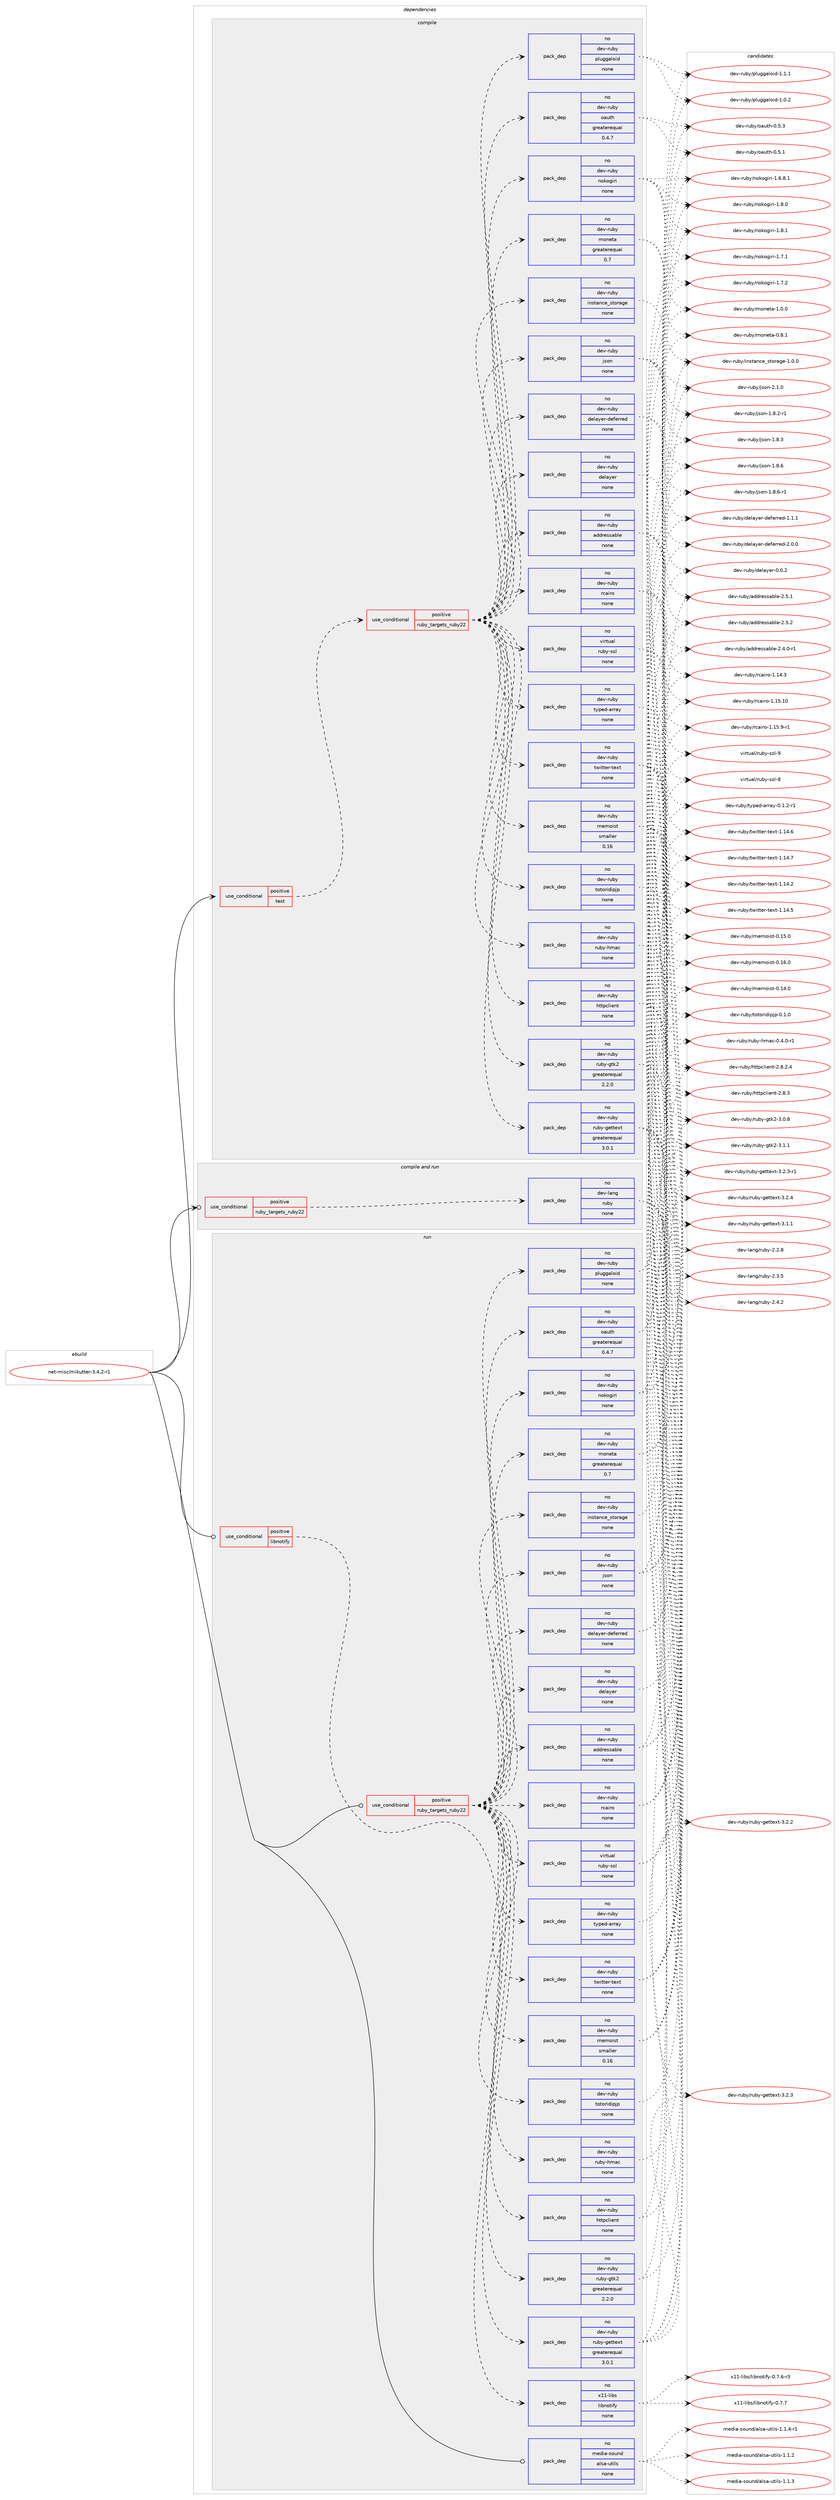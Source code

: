 digraph prolog {

# *************
# Graph options
# *************

newrank=true;
concentrate=true;
compound=true;
graph [rankdir=LR,fontname=Helvetica,fontsize=10,ranksep=1.5];#, ranksep=2.5, nodesep=0.2];
edge  [arrowhead=vee];
node  [fontname=Helvetica,fontsize=10];

# **********
# The ebuild
# **********

subgraph cluster_leftcol {
color=gray;
rank=same;
label=<<i>ebuild</i>>;
id [label="net-misc/mikutter-3.4.2-r1", color=red, width=4, href="../net-misc/mikutter-3.4.2-r1.svg"];
}

# ****************
# The dependencies
# ****************

subgraph cluster_midcol {
color=gray;
label=<<i>dependencies</i>>;
subgraph cluster_compile {
fillcolor="#eeeeee";
style=filled;
label=<<i>compile</i>>;
subgraph cond105861 {
dependency427213 [label=<<TABLE BORDER="0" CELLBORDER="1" CELLSPACING="0" CELLPADDING="4"><TR><TD ROWSPAN="3" CELLPADDING="10">use_conditional</TD></TR><TR><TD>positive</TD></TR><TR><TD>test</TD></TR></TABLE>>, shape=none, color=red];
subgraph cond105862 {
dependency427214 [label=<<TABLE BORDER="0" CELLBORDER="1" CELLSPACING="0" CELLPADDING="4"><TR><TD ROWSPAN="3" CELLPADDING="10">use_conditional</TD></TR><TR><TD>positive</TD></TR><TR><TD>ruby_targets_ruby22</TD></TR></TABLE>>, shape=none, color=red];
subgraph pack314114 {
dependency427215 [label=<<TABLE BORDER="0" CELLBORDER="1" CELLSPACING="0" CELLPADDING="4" WIDTH="220"><TR><TD ROWSPAN="6" CELLPADDING="30">pack_dep</TD></TR><TR><TD WIDTH="110">no</TD></TR><TR><TD>dev-ruby</TD></TR><TR><TD>addressable</TD></TR><TR><TD>none</TD></TR><TR><TD></TD></TR></TABLE>>, shape=none, color=blue];
}
dependency427214:e -> dependency427215:w [weight=20,style="dashed",arrowhead="vee"];
subgraph pack314115 {
dependency427216 [label=<<TABLE BORDER="0" CELLBORDER="1" CELLSPACING="0" CELLPADDING="4" WIDTH="220"><TR><TD ROWSPAN="6" CELLPADDING="30">pack_dep</TD></TR><TR><TD WIDTH="110">no</TD></TR><TR><TD>dev-ruby</TD></TR><TR><TD>delayer</TD></TR><TR><TD>none</TD></TR><TR><TD></TD></TR></TABLE>>, shape=none, color=blue];
}
dependency427214:e -> dependency427216:w [weight=20,style="dashed",arrowhead="vee"];
subgraph pack314116 {
dependency427217 [label=<<TABLE BORDER="0" CELLBORDER="1" CELLSPACING="0" CELLPADDING="4" WIDTH="220"><TR><TD ROWSPAN="6" CELLPADDING="30">pack_dep</TD></TR><TR><TD WIDTH="110">no</TD></TR><TR><TD>dev-ruby</TD></TR><TR><TD>delayer-deferred</TD></TR><TR><TD>none</TD></TR><TR><TD></TD></TR></TABLE>>, shape=none, color=blue];
}
dependency427214:e -> dependency427217:w [weight=20,style="dashed",arrowhead="vee"];
subgraph pack314117 {
dependency427218 [label=<<TABLE BORDER="0" CELLBORDER="1" CELLSPACING="0" CELLPADDING="4" WIDTH="220"><TR><TD ROWSPAN="6" CELLPADDING="30">pack_dep</TD></TR><TR><TD WIDTH="110">no</TD></TR><TR><TD>dev-ruby</TD></TR><TR><TD>httpclient</TD></TR><TR><TD>none</TD></TR><TR><TD></TD></TR></TABLE>>, shape=none, color=blue];
}
dependency427214:e -> dependency427218:w [weight=20,style="dashed",arrowhead="vee"];
subgraph pack314118 {
dependency427219 [label=<<TABLE BORDER="0" CELLBORDER="1" CELLSPACING="0" CELLPADDING="4" WIDTH="220"><TR><TD ROWSPAN="6" CELLPADDING="30">pack_dep</TD></TR><TR><TD WIDTH="110">no</TD></TR><TR><TD>dev-ruby</TD></TR><TR><TD>json</TD></TR><TR><TD>none</TD></TR><TR><TD></TD></TR></TABLE>>, shape=none, color=blue];
}
dependency427214:e -> dependency427219:w [weight=20,style="dashed",arrowhead="vee"];
subgraph pack314119 {
dependency427220 [label=<<TABLE BORDER="0" CELLBORDER="1" CELLSPACING="0" CELLPADDING="4" WIDTH="220"><TR><TD ROWSPAN="6" CELLPADDING="30">pack_dep</TD></TR><TR><TD WIDTH="110">no</TD></TR><TR><TD>dev-ruby</TD></TR><TR><TD>instance_storage</TD></TR><TR><TD>none</TD></TR><TR><TD></TD></TR></TABLE>>, shape=none, color=blue];
}
dependency427214:e -> dependency427220:w [weight=20,style="dashed",arrowhead="vee"];
subgraph pack314120 {
dependency427221 [label=<<TABLE BORDER="0" CELLBORDER="1" CELLSPACING="0" CELLPADDING="4" WIDTH="220"><TR><TD ROWSPAN="6" CELLPADDING="30">pack_dep</TD></TR><TR><TD WIDTH="110">no</TD></TR><TR><TD>dev-ruby</TD></TR><TR><TD>memoist</TD></TR><TR><TD>smaller</TD></TR><TR><TD>0.16</TD></TR></TABLE>>, shape=none, color=blue];
}
dependency427214:e -> dependency427221:w [weight=20,style="dashed",arrowhead="vee"];
subgraph pack314121 {
dependency427222 [label=<<TABLE BORDER="0" CELLBORDER="1" CELLSPACING="0" CELLPADDING="4" WIDTH="220"><TR><TD ROWSPAN="6" CELLPADDING="30">pack_dep</TD></TR><TR><TD WIDTH="110">no</TD></TR><TR><TD>dev-ruby</TD></TR><TR><TD>moneta</TD></TR><TR><TD>greaterequal</TD></TR><TR><TD>0.7</TD></TR></TABLE>>, shape=none, color=blue];
}
dependency427214:e -> dependency427222:w [weight=20,style="dashed",arrowhead="vee"];
subgraph pack314122 {
dependency427223 [label=<<TABLE BORDER="0" CELLBORDER="1" CELLSPACING="0" CELLPADDING="4" WIDTH="220"><TR><TD ROWSPAN="6" CELLPADDING="30">pack_dep</TD></TR><TR><TD WIDTH="110">no</TD></TR><TR><TD>dev-ruby</TD></TR><TR><TD>nokogiri</TD></TR><TR><TD>none</TD></TR><TR><TD></TD></TR></TABLE>>, shape=none, color=blue];
}
dependency427214:e -> dependency427223:w [weight=20,style="dashed",arrowhead="vee"];
subgraph pack314123 {
dependency427224 [label=<<TABLE BORDER="0" CELLBORDER="1" CELLSPACING="0" CELLPADDING="4" WIDTH="220"><TR><TD ROWSPAN="6" CELLPADDING="30">pack_dep</TD></TR><TR><TD WIDTH="110">no</TD></TR><TR><TD>dev-ruby</TD></TR><TR><TD>oauth</TD></TR><TR><TD>greaterequal</TD></TR><TR><TD>0.4.7</TD></TR></TABLE>>, shape=none, color=blue];
}
dependency427214:e -> dependency427224:w [weight=20,style="dashed",arrowhead="vee"];
subgraph pack314124 {
dependency427225 [label=<<TABLE BORDER="0" CELLBORDER="1" CELLSPACING="0" CELLPADDING="4" WIDTH="220"><TR><TD ROWSPAN="6" CELLPADDING="30">pack_dep</TD></TR><TR><TD WIDTH="110">no</TD></TR><TR><TD>dev-ruby</TD></TR><TR><TD>pluggaloid</TD></TR><TR><TD>none</TD></TR><TR><TD></TD></TR></TABLE>>, shape=none, color=blue];
}
dependency427214:e -> dependency427225:w [weight=20,style="dashed",arrowhead="vee"];
subgraph pack314125 {
dependency427226 [label=<<TABLE BORDER="0" CELLBORDER="1" CELLSPACING="0" CELLPADDING="4" WIDTH="220"><TR><TD ROWSPAN="6" CELLPADDING="30">pack_dep</TD></TR><TR><TD WIDTH="110">no</TD></TR><TR><TD>dev-ruby</TD></TR><TR><TD>rcairo</TD></TR><TR><TD>none</TD></TR><TR><TD></TD></TR></TABLE>>, shape=none, color=blue];
}
dependency427214:e -> dependency427226:w [weight=20,style="dashed",arrowhead="vee"];
subgraph pack314126 {
dependency427227 [label=<<TABLE BORDER="0" CELLBORDER="1" CELLSPACING="0" CELLPADDING="4" WIDTH="220"><TR><TD ROWSPAN="6" CELLPADDING="30">pack_dep</TD></TR><TR><TD WIDTH="110">no</TD></TR><TR><TD>dev-ruby</TD></TR><TR><TD>ruby-gettext</TD></TR><TR><TD>greaterequal</TD></TR><TR><TD>3.0.1</TD></TR></TABLE>>, shape=none, color=blue];
}
dependency427214:e -> dependency427227:w [weight=20,style="dashed",arrowhead="vee"];
subgraph pack314127 {
dependency427228 [label=<<TABLE BORDER="0" CELLBORDER="1" CELLSPACING="0" CELLPADDING="4" WIDTH="220"><TR><TD ROWSPAN="6" CELLPADDING="30">pack_dep</TD></TR><TR><TD WIDTH="110">no</TD></TR><TR><TD>dev-ruby</TD></TR><TR><TD>ruby-gtk2</TD></TR><TR><TD>greaterequal</TD></TR><TR><TD>2.2.0</TD></TR></TABLE>>, shape=none, color=blue];
}
dependency427214:e -> dependency427228:w [weight=20,style="dashed",arrowhead="vee"];
subgraph pack314128 {
dependency427229 [label=<<TABLE BORDER="0" CELLBORDER="1" CELLSPACING="0" CELLPADDING="4" WIDTH="220"><TR><TD ROWSPAN="6" CELLPADDING="30">pack_dep</TD></TR><TR><TD WIDTH="110">no</TD></TR><TR><TD>dev-ruby</TD></TR><TR><TD>ruby-hmac</TD></TR><TR><TD>none</TD></TR><TR><TD></TD></TR></TABLE>>, shape=none, color=blue];
}
dependency427214:e -> dependency427229:w [weight=20,style="dashed",arrowhead="vee"];
subgraph pack314129 {
dependency427230 [label=<<TABLE BORDER="0" CELLBORDER="1" CELLSPACING="0" CELLPADDING="4" WIDTH="220"><TR><TD ROWSPAN="6" CELLPADDING="30">pack_dep</TD></TR><TR><TD WIDTH="110">no</TD></TR><TR><TD>dev-ruby</TD></TR><TR><TD>totoridipjp</TD></TR><TR><TD>none</TD></TR><TR><TD></TD></TR></TABLE>>, shape=none, color=blue];
}
dependency427214:e -> dependency427230:w [weight=20,style="dashed",arrowhead="vee"];
subgraph pack314130 {
dependency427231 [label=<<TABLE BORDER="0" CELLBORDER="1" CELLSPACING="0" CELLPADDING="4" WIDTH="220"><TR><TD ROWSPAN="6" CELLPADDING="30">pack_dep</TD></TR><TR><TD WIDTH="110">no</TD></TR><TR><TD>dev-ruby</TD></TR><TR><TD>twitter-text</TD></TR><TR><TD>none</TD></TR><TR><TD></TD></TR></TABLE>>, shape=none, color=blue];
}
dependency427214:e -> dependency427231:w [weight=20,style="dashed",arrowhead="vee"];
subgraph pack314131 {
dependency427232 [label=<<TABLE BORDER="0" CELLBORDER="1" CELLSPACING="0" CELLPADDING="4" WIDTH="220"><TR><TD ROWSPAN="6" CELLPADDING="30">pack_dep</TD></TR><TR><TD WIDTH="110">no</TD></TR><TR><TD>dev-ruby</TD></TR><TR><TD>typed-array</TD></TR><TR><TD>none</TD></TR><TR><TD></TD></TR></TABLE>>, shape=none, color=blue];
}
dependency427214:e -> dependency427232:w [weight=20,style="dashed",arrowhead="vee"];
subgraph pack314132 {
dependency427233 [label=<<TABLE BORDER="0" CELLBORDER="1" CELLSPACING="0" CELLPADDING="4" WIDTH="220"><TR><TD ROWSPAN="6" CELLPADDING="30">pack_dep</TD></TR><TR><TD WIDTH="110">no</TD></TR><TR><TD>virtual</TD></TR><TR><TD>ruby-ssl</TD></TR><TR><TD>none</TD></TR><TR><TD></TD></TR></TABLE>>, shape=none, color=blue];
}
dependency427214:e -> dependency427233:w [weight=20,style="dashed",arrowhead="vee"];
}
dependency427213:e -> dependency427214:w [weight=20,style="dashed",arrowhead="vee"];
}
id:e -> dependency427213:w [weight=20,style="solid",arrowhead="vee"];
}
subgraph cluster_compileandrun {
fillcolor="#eeeeee";
style=filled;
label=<<i>compile and run</i>>;
subgraph cond105863 {
dependency427234 [label=<<TABLE BORDER="0" CELLBORDER="1" CELLSPACING="0" CELLPADDING="4"><TR><TD ROWSPAN="3" CELLPADDING="10">use_conditional</TD></TR><TR><TD>positive</TD></TR><TR><TD>ruby_targets_ruby22</TD></TR></TABLE>>, shape=none, color=red];
subgraph pack314133 {
dependency427235 [label=<<TABLE BORDER="0" CELLBORDER="1" CELLSPACING="0" CELLPADDING="4" WIDTH="220"><TR><TD ROWSPAN="6" CELLPADDING="30">pack_dep</TD></TR><TR><TD WIDTH="110">no</TD></TR><TR><TD>dev-lang</TD></TR><TR><TD>ruby</TD></TR><TR><TD>none</TD></TR><TR><TD></TD></TR></TABLE>>, shape=none, color=blue];
}
dependency427234:e -> dependency427235:w [weight=20,style="dashed",arrowhead="vee"];
}
id:e -> dependency427234:w [weight=20,style="solid",arrowhead="odotvee"];
}
subgraph cluster_run {
fillcolor="#eeeeee";
style=filled;
label=<<i>run</i>>;
subgraph cond105864 {
dependency427236 [label=<<TABLE BORDER="0" CELLBORDER="1" CELLSPACING="0" CELLPADDING="4"><TR><TD ROWSPAN="3" CELLPADDING="10">use_conditional</TD></TR><TR><TD>positive</TD></TR><TR><TD>libnotify</TD></TR></TABLE>>, shape=none, color=red];
subgraph pack314134 {
dependency427237 [label=<<TABLE BORDER="0" CELLBORDER="1" CELLSPACING="0" CELLPADDING="4" WIDTH="220"><TR><TD ROWSPAN="6" CELLPADDING="30">pack_dep</TD></TR><TR><TD WIDTH="110">no</TD></TR><TR><TD>x11-libs</TD></TR><TR><TD>libnotify</TD></TR><TR><TD>none</TD></TR><TR><TD></TD></TR></TABLE>>, shape=none, color=blue];
}
dependency427236:e -> dependency427237:w [weight=20,style="dashed",arrowhead="vee"];
}
id:e -> dependency427236:w [weight=20,style="solid",arrowhead="odot"];
subgraph cond105865 {
dependency427238 [label=<<TABLE BORDER="0" CELLBORDER="1" CELLSPACING="0" CELLPADDING="4"><TR><TD ROWSPAN="3" CELLPADDING="10">use_conditional</TD></TR><TR><TD>positive</TD></TR><TR><TD>ruby_targets_ruby22</TD></TR></TABLE>>, shape=none, color=red];
subgraph pack314135 {
dependency427239 [label=<<TABLE BORDER="0" CELLBORDER="1" CELLSPACING="0" CELLPADDING="4" WIDTH="220"><TR><TD ROWSPAN="6" CELLPADDING="30">pack_dep</TD></TR><TR><TD WIDTH="110">no</TD></TR><TR><TD>dev-ruby</TD></TR><TR><TD>addressable</TD></TR><TR><TD>none</TD></TR><TR><TD></TD></TR></TABLE>>, shape=none, color=blue];
}
dependency427238:e -> dependency427239:w [weight=20,style="dashed",arrowhead="vee"];
subgraph pack314136 {
dependency427240 [label=<<TABLE BORDER="0" CELLBORDER="1" CELLSPACING="0" CELLPADDING="4" WIDTH="220"><TR><TD ROWSPAN="6" CELLPADDING="30">pack_dep</TD></TR><TR><TD WIDTH="110">no</TD></TR><TR><TD>dev-ruby</TD></TR><TR><TD>delayer</TD></TR><TR><TD>none</TD></TR><TR><TD></TD></TR></TABLE>>, shape=none, color=blue];
}
dependency427238:e -> dependency427240:w [weight=20,style="dashed",arrowhead="vee"];
subgraph pack314137 {
dependency427241 [label=<<TABLE BORDER="0" CELLBORDER="1" CELLSPACING="0" CELLPADDING="4" WIDTH="220"><TR><TD ROWSPAN="6" CELLPADDING="30">pack_dep</TD></TR><TR><TD WIDTH="110">no</TD></TR><TR><TD>dev-ruby</TD></TR><TR><TD>delayer-deferred</TD></TR><TR><TD>none</TD></TR><TR><TD></TD></TR></TABLE>>, shape=none, color=blue];
}
dependency427238:e -> dependency427241:w [weight=20,style="dashed",arrowhead="vee"];
subgraph pack314138 {
dependency427242 [label=<<TABLE BORDER="0" CELLBORDER="1" CELLSPACING="0" CELLPADDING="4" WIDTH="220"><TR><TD ROWSPAN="6" CELLPADDING="30">pack_dep</TD></TR><TR><TD WIDTH="110">no</TD></TR><TR><TD>dev-ruby</TD></TR><TR><TD>httpclient</TD></TR><TR><TD>none</TD></TR><TR><TD></TD></TR></TABLE>>, shape=none, color=blue];
}
dependency427238:e -> dependency427242:w [weight=20,style="dashed",arrowhead="vee"];
subgraph pack314139 {
dependency427243 [label=<<TABLE BORDER="0" CELLBORDER="1" CELLSPACING="0" CELLPADDING="4" WIDTH="220"><TR><TD ROWSPAN="6" CELLPADDING="30">pack_dep</TD></TR><TR><TD WIDTH="110">no</TD></TR><TR><TD>dev-ruby</TD></TR><TR><TD>json</TD></TR><TR><TD>none</TD></TR><TR><TD></TD></TR></TABLE>>, shape=none, color=blue];
}
dependency427238:e -> dependency427243:w [weight=20,style="dashed",arrowhead="vee"];
subgraph pack314140 {
dependency427244 [label=<<TABLE BORDER="0" CELLBORDER="1" CELLSPACING="0" CELLPADDING="4" WIDTH="220"><TR><TD ROWSPAN="6" CELLPADDING="30">pack_dep</TD></TR><TR><TD WIDTH="110">no</TD></TR><TR><TD>dev-ruby</TD></TR><TR><TD>instance_storage</TD></TR><TR><TD>none</TD></TR><TR><TD></TD></TR></TABLE>>, shape=none, color=blue];
}
dependency427238:e -> dependency427244:w [weight=20,style="dashed",arrowhead="vee"];
subgraph pack314141 {
dependency427245 [label=<<TABLE BORDER="0" CELLBORDER="1" CELLSPACING="0" CELLPADDING="4" WIDTH="220"><TR><TD ROWSPAN="6" CELLPADDING="30">pack_dep</TD></TR><TR><TD WIDTH="110">no</TD></TR><TR><TD>dev-ruby</TD></TR><TR><TD>memoist</TD></TR><TR><TD>smaller</TD></TR><TR><TD>0.16</TD></TR></TABLE>>, shape=none, color=blue];
}
dependency427238:e -> dependency427245:w [weight=20,style="dashed",arrowhead="vee"];
subgraph pack314142 {
dependency427246 [label=<<TABLE BORDER="0" CELLBORDER="1" CELLSPACING="0" CELLPADDING="4" WIDTH="220"><TR><TD ROWSPAN="6" CELLPADDING="30">pack_dep</TD></TR><TR><TD WIDTH="110">no</TD></TR><TR><TD>dev-ruby</TD></TR><TR><TD>moneta</TD></TR><TR><TD>greaterequal</TD></TR><TR><TD>0.7</TD></TR></TABLE>>, shape=none, color=blue];
}
dependency427238:e -> dependency427246:w [weight=20,style="dashed",arrowhead="vee"];
subgraph pack314143 {
dependency427247 [label=<<TABLE BORDER="0" CELLBORDER="1" CELLSPACING="0" CELLPADDING="4" WIDTH="220"><TR><TD ROWSPAN="6" CELLPADDING="30">pack_dep</TD></TR><TR><TD WIDTH="110">no</TD></TR><TR><TD>dev-ruby</TD></TR><TR><TD>nokogiri</TD></TR><TR><TD>none</TD></TR><TR><TD></TD></TR></TABLE>>, shape=none, color=blue];
}
dependency427238:e -> dependency427247:w [weight=20,style="dashed",arrowhead="vee"];
subgraph pack314144 {
dependency427248 [label=<<TABLE BORDER="0" CELLBORDER="1" CELLSPACING="0" CELLPADDING="4" WIDTH="220"><TR><TD ROWSPAN="6" CELLPADDING="30">pack_dep</TD></TR><TR><TD WIDTH="110">no</TD></TR><TR><TD>dev-ruby</TD></TR><TR><TD>oauth</TD></TR><TR><TD>greaterequal</TD></TR><TR><TD>0.4.7</TD></TR></TABLE>>, shape=none, color=blue];
}
dependency427238:e -> dependency427248:w [weight=20,style="dashed",arrowhead="vee"];
subgraph pack314145 {
dependency427249 [label=<<TABLE BORDER="0" CELLBORDER="1" CELLSPACING="0" CELLPADDING="4" WIDTH="220"><TR><TD ROWSPAN="6" CELLPADDING="30">pack_dep</TD></TR><TR><TD WIDTH="110">no</TD></TR><TR><TD>dev-ruby</TD></TR><TR><TD>pluggaloid</TD></TR><TR><TD>none</TD></TR><TR><TD></TD></TR></TABLE>>, shape=none, color=blue];
}
dependency427238:e -> dependency427249:w [weight=20,style="dashed",arrowhead="vee"];
subgraph pack314146 {
dependency427250 [label=<<TABLE BORDER="0" CELLBORDER="1" CELLSPACING="0" CELLPADDING="4" WIDTH="220"><TR><TD ROWSPAN="6" CELLPADDING="30">pack_dep</TD></TR><TR><TD WIDTH="110">no</TD></TR><TR><TD>dev-ruby</TD></TR><TR><TD>rcairo</TD></TR><TR><TD>none</TD></TR><TR><TD></TD></TR></TABLE>>, shape=none, color=blue];
}
dependency427238:e -> dependency427250:w [weight=20,style="dashed",arrowhead="vee"];
subgraph pack314147 {
dependency427251 [label=<<TABLE BORDER="0" CELLBORDER="1" CELLSPACING="0" CELLPADDING="4" WIDTH="220"><TR><TD ROWSPAN="6" CELLPADDING="30">pack_dep</TD></TR><TR><TD WIDTH="110">no</TD></TR><TR><TD>dev-ruby</TD></TR><TR><TD>ruby-gettext</TD></TR><TR><TD>greaterequal</TD></TR><TR><TD>3.0.1</TD></TR></TABLE>>, shape=none, color=blue];
}
dependency427238:e -> dependency427251:w [weight=20,style="dashed",arrowhead="vee"];
subgraph pack314148 {
dependency427252 [label=<<TABLE BORDER="0" CELLBORDER="1" CELLSPACING="0" CELLPADDING="4" WIDTH="220"><TR><TD ROWSPAN="6" CELLPADDING="30">pack_dep</TD></TR><TR><TD WIDTH="110">no</TD></TR><TR><TD>dev-ruby</TD></TR><TR><TD>ruby-gtk2</TD></TR><TR><TD>greaterequal</TD></TR><TR><TD>2.2.0</TD></TR></TABLE>>, shape=none, color=blue];
}
dependency427238:e -> dependency427252:w [weight=20,style="dashed",arrowhead="vee"];
subgraph pack314149 {
dependency427253 [label=<<TABLE BORDER="0" CELLBORDER="1" CELLSPACING="0" CELLPADDING="4" WIDTH="220"><TR><TD ROWSPAN="6" CELLPADDING="30">pack_dep</TD></TR><TR><TD WIDTH="110">no</TD></TR><TR><TD>dev-ruby</TD></TR><TR><TD>ruby-hmac</TD></TR><TR><TD>none</TD></TR><TR><TD></TD></TR></TABLE>>, shape=none, color=blue];
}
dependency427238:e -> dependency427253:w [weight=20,style="dashed",arrowhead="vee"];
subgraph pack314150 {
dependency427254 [label=<<TABLE BORDER="0" CELLBORDER="1" CELLSPACING="0" CELLPADDING="4" WIDTH="220"><TR><TD ROWSPAN="6" CELLPADDING="30">pack_dep</TD></TR><TR><TD WIDTH="110">no</TD></TR><TR><TD>dev-ruby</TD></TR><TR><TD>totoridipjp</TD></TR><TR><TD>none</TD></TR><TR><TD></TD></TR></TABLE>>, shape=none, color=blue];
}
dependency427238:e -> dependency427254:w [weight=20,style="dashed",arrowhead="vee"];
subgraph pack314151 {
dependency427255 [label=<<TABLE BORDER="0" CELLBORDER="1" CELLSPACING="0" CELLPADDING="4" WIDTH="220"><TR><TD ROWSPAN="6" CELLPADDING="30">pack_dep</TD></TR><TR><TD WIDTH="110">no</TD></TR><TR><TD>dev-ruby</TD></TR><TR><TD>twitter-text</TD></TR><TR><TD>none</TD></TR><TR><TD></TD></TR></TABLE>>, shape=none, color=blue];
}
dependency427238:e -> dependency427255:w [weight=20,style="dashed",arrowhead="vee"];
subgraph pack314152 {
dependency427256 [label=<<TABLE BORDER="0" CELLBORDER="1" CELLSPACING="0" CELLPADDING="4" WIDTH="220"><TR><TD ROWSPAN="6" CELLPADDING="30">pack_dep</TD></TR><TR><TD WIDTH="110">no</TD></TR><TR><TD>dev-ruby</TD></TR><TR><TD>typed-array</TD></TR><TR><TD>none</TD></TR><TR><TD></TD></TR></TABLE>>, shape=none, color=blue];
}
dependency427238:e -> dependency427256:w [weight=20,style="dashed",arrowhead="vee"];
subgraph pack314153 {
dependency427257 [label=<<TABLE BORDER="0" CELLBORDER="1" CELLSPACING="0" CELLPADDING="4" WIDTH="220"><TR><TD ROWSPAN="6" CELLPADDING="30">pack_dep</TD></TR><TR><TD WIDTH="110">no</TD></TR><TR><TD>virtual</TD></TR><TR><TD>ruby-ssl</TD></TR><TR><TD>none</TD></TR><TR><TD></TD></TR></TABLE>>, shape=none, color=blue];
}
dependency427238:e -> dependency427257:w [weight=20,style="dashed",arrowhead="vee"];
}
id:e -> dependency427238:w [weight=20,style="solid",arrowhead="odot"];
subgraph pack314154 {
dependency427258 [label=<<TABLE BORDER="0" CELLBORDER="1" CELLSPACING="0" CELLPADDING="4" WIDTH="220"><TR><TD ROWSPAN="6" CELLPADDING="30">pack_dep</TD></TR><TR><TD WIDTH="110">no</TD></TR><TR><TD>media-sound</TD></TR><TR><TD>alsa-utils</TD></TR><TR><TD>none</TD></TR><TR><TD></TD></TR></TABLE>>, shape=none, color=blue];
}
id:e -> dependency427258:w [weight=20,style="solid",arrowhead="odot"];
}
}

# **************
# The candidates
# **************

subgraph cluster_choices {
rank=same;
color=gray;
label=<<i>candidates</i>>;

subgraph choice314114 {
color=black;
nodesep=1;
choice1001011184511411798121479710010011410111511597981081014550465246484511449 [label="dev-ruby/addressable-2.4.0-r1", color=red, width=4,href="../dev-ruby/addressable-2.4.0-r1.svg"];
choice100101118451141179812147971001001141011151159798108101455046534649 [label="dev-ruby/addressable-2.5.1", color=red, width=4,href="../dev-ruby/addressable-2.5.1.svg"];
choice100101118451141179812147971001001141011151159798108101455046534650 [label="dev-ruby/addressable-2.5.2", color=red, width=4,href="../dev-ruby/addressable-2.5.2.svg"];
dependency427215:e -> choice1001011184511411798121479710010011410111511597981081014550465246484511449:w [style=dotted,weight="100"];
dependency427215:e -> choice100101118451141179812147971001001141011151159798108101455046534649:w [style=dotted,weight="100"];
dependency427215:e -> choice100101118451141179812147971001001141011151159798108101455046534650:w [style=dotted,weight="100"];
}
subgraph choice314115 {
color=black;
nodesep=1;
choice10010111845114117981214710010110897121101114454846484650 [label="dev-ruby/delayer-0.0.2", color=red, width=4,href="../dev-ruby/delayer-0.0.2.svg"];
dependency427216:e -> choice10010111845114117981214710010110897121101114454846484650:w [style=dotted,weight="100"];
}
subgraph choice314116 {
color=black;
nodesep=1;
choice1001011184511411798121471001011089712110111445100101102101114114101100454946494649 [label="dev-ruby/delayer-deferred-1.1.1", color=red, width=4,href="../dev-ruby/delayer-deferred-1.1.1.svg"];
choice1001011184511411798121471001011089712110111445100101102101114114101100455046484648 [label="dev-ruby/delayer-deferred-2.0.0", color=red, width=4,href="../dev-ruby/delayer-deferred-2.0.0.svg"];
dependency427217:e -> choice1001011184511411798121471001011089712110111445100101102101114114101100454946494649:w [style=dotted,weight="100"];
dependency427217:e -> choice1001011184511411798121471001011089712110111445100101102101114114101100455046484648:w [style=dotted,weight="100"];
}
subgraph choice314117 {
color=black;
nodesep=1;
choice100101118451141179812147104116116112991081051011101164550465646504652 [label="dev-ruby/httpclient-2.8.2.4", color=red, width=4,href="../dev-ruby/httpclient-2.8.2.4.svg"];
choice10010111845114117981214710411611611299108105101110116455046564651 [label="dev-ruby/httpclient-2.8.3", color=red, width=4,href="../dev-ruby/httpclient-2.8.3.svg"];
dependency427218:e -> choice100101118451141179812147104116116112991081051011101164550465646504652:w [style=dotted,weight="100"];
dependency427218:e -> choice10010111845114117981214710411611611299108105101110116455046564651:w [style=dotted,weight="100"];
}
subgraph choice314118 {
color=black;
nodesep=1;
choice1001011184511411798121471061151111104549465646504511449 [label="dev-ruby/json-1.8.2-r1", color=red, width=4,href="../dev-ruby/json-1.8.2-r1.svg"];
choice100101118451141179812147106115111110454946564651 [label="dev-ruby/json-1.8.3", color=red, width=4,href="../dev-ruby/json-1.8.3.svg"];
choice100101118451141179812147106115111110454946564654 [label="dev-ruby/json-1.8.6", color=red, width=4,href="../dev-ruby/json-1.8.6.svg"];
choice1001011184511411798121471061151111104549465646544511449 [label="dev-ruby/json-1.8.6-r1", color=red, width=4,href="../dev-ruby/json-1.8.6-r1.svg"];
choice100101118451141179812147106115111110455046494648 [label="dev-ruby/json-2.1.0", color=red, width=4,href="../dev-ruby/json-2.1.0.svg"];
dependency427219:e -> choice1001011184511411798121471061151111104549465646504511449:w [style=dotted,weight="100"];
dependency427219:e -> choice100101118451141179812147106115111110454946564651:w [style=dotted,weight="100"];
dependency427219:e -> choice100101118451141179812147106115111110454946564654:w [style=dotted,weight="100"];
dependency427219:e -> choice1001011184511411798121471061151111104549465646544511449:w [style=dotted,weight="100"];
dependency427219:e -> choice100101118451141179812147106115111110455046494648:w [style=dotted,weight="100"];
}
subgraph choice314119 {
color=black;
nodesep=1;
choice10010111845114117981214710511011511697110991019511511611111497103101454946484648 [label="dev-ruby/instance_storage-1.0.0", color=red, width=4,href="../dev-ruby/instance_storage-1.0.0.svg"];
dependency427220:e -> choice10010111845114117981214710511011511697110991019511511611111497103101454946484648:w [style=dotted,weight="100"];
}
subgraph choice314120 {
color=black;
nodesep=1;
choice10010111845114117981214710910110911110511511645484649524648 [label="dev-ruby/memoist-0.14.0", color=red, width=4,href="../dev-ruby/memoist-0.14.0.svg"];
choice10010111845114117981214710910110911110511511645484649534648 [label="dev-ruby/memoist-0.15.0", color=red, width=4,href="../dev-ruby/memoist-0.15.0.svg"];
choice10010111845114117981214710910110911110511511645484649544648 [label="dev-ruby/memoist-0.16.0", color=red, width=4,href="../dev-ruby/memoist-0.16.0.svg"];
dependency427221:e -> choice10010111845114117981214710910110911110511511645484649524648:w [style=dotted,weight="100"];
dependency427221:e -> choice10010111845114117981214710910110911110511511645484649534648:w [style=dotted,weight="100"];
dependency427221:e -> choice10010111845114117981214710910110911110511511645484649544648:w [style=dotted,weight="100"];
}
subgraph choice314121 {
color=black;
nodesep=1;
choice10010111845114117981214710911111010111697454846564649 [label="dev-ruby/moneta-0.8.1", color=red, width=4,href="../dev-ruby/moneta-0.8.1.svg"];
choice10010111845114117981214710911111010111697454946484648 [label="dev-ruby/moneta-1.0.0", color=red, width=4,href="../dev-ruby/moneta-1.0.0.svg"];
dependency427222:e -> choice10010111845114117981214710911111010111697454846564649:w [style=dotted,weight="100"];
dependency427222:e -> choice10010111845114117981214710911111010111697454946484648:w [style=dotted,weight="100"];
}
subgraph choice314122 {
color=black;
nodesep=1;
choice1001011184511411798121471101111071111031051141054549465446564649 [label="dev-ruby/nokogiri-1.6.8.1", color=red, width=4,href="../dev-ruby/nokogiri-1.6.8.1.svg"];
choice100101118451141179812147110111107111103105114105454946554649 [label="dev-ruby/nokogiri-1.7.1", color=red, width=4,href="../dev-ruby/nokogiri-1.7.1.svg"];
choice100101118451141179812147110111107111103105114105454946554650 [label="dev-ruby/nokogiri-1.7.2", color=red, width=4,href="../dev-ruby/nokogiri-1.7.2.svg"];
choice100101118451141179812147110111107111103105114105454946564648 [label="dev-ruby/nokogiri-1.8.0", color=red, width=4,href="../dev-ruby/nokogiri-1.8.0.svg"];
choice100101118451141179812147110111107111103105114105454946564649 [label="dev-ruby/nokogiri-1.8.1", color=red, width=4,href="../dev-ruby/nokogiri-1.8.1.svg"];
dependency427223:e -> choice1001011184511411798121471101111071111031051141054549465446564649:w [style=dotted,weight="100"];
dependency427223:e -> choice100101118451141179812147110111107111103105114105454946554649:w [style=dotted,weight="100"];
dependency427223:e -> choice100101118451141179812147110111107111103105114105454946554650:w [style=dotted,weight="100"];
dependency427223:e -> choice100101118451141179812147110111107111103105114105454946564648:w [style=dotted,weight="100"];
dependency427223:e -> choice100101118451141179812147110111107111103105114105454946564649:w [style=dotted,weight="100"];
}
subgraph choice314123 {
color=black;
nodesep=1;
choice10010111845114117981214711197117116104454846534649 [label="dev-ruby/oauth-0.5.1", color=red, width=4,href="../dev-ruby/oauth-0.5.1.svg"];
choice10010111845114117981214711197117116104454846534651 [label="dev-ruby/oauth-0.5.3", color=red, width=4,href="../dev-ruby/oauth-0.5.3.svg"];
dependency427224:e -> choice10010111845114117981214711197117116104454846534649:w [style=dotted,weight="100"];
dependency427224:e -> choice10010111845114117981214711197117116104454846534651:w [style=dotted,weight="100"];
}
subgraph choice314124 {
color=black;
nodesep=1;
choice10010111845114117981214711210811710310397108111105100454946484650 [label="dev-ruby/pluggaloid-1.0.2", color=red, width=4,href="../dev-ruby/pluggaloid-1.0.2.svg"];
choice10010111845114117981214711210811710310397108111105100454946494649 [label="dev-ruby/pluggaloid-1.1.1", color=red, width=4,href="../dev-ruby/pluggaloid-1.1.1.svg"];
dependency427225:e -> choice10010111845114117981214711210811710310397108111105100454946484650:w [style=dotted,weight="100"];
dependency427225:e -> choice10010111845114117981214711210811710310397108111105100454946494649:w [style=dotted,weight="100"];
}
subgraph choice314125 {
color=black;
nodesep=1;
choice100101118451141179812147114999710511411145494649524651 [label="dev-ruby/rcairo-1.14.3", color=red, width=4,href="../dev-ruby/rcairo-1.14.3.svg"];
choice10010111845114117981214711499971051141114549464953464948 [label="dev-ruby/rcairo-1.15.10", color=red, width=4,href="../dev-ruby/rcairo-1.15.10.svg"];
choice1001011184511411798121471149997105114111454946495346574511449 [label="dev-ruby/rcairo-1.15.9-r1", color=red, width=4,href="../dev-ruby/rcairo-1.15.9-r1.svg"];
dependency427226:e -> choice100101118451141179812147114999710511411145494649524651:w [style=dotted,weight="100"];
dependency427226:e -> choice10010111845114117981214711499971051141114549464953464948:w [style=dotted,weight="100"];
dependency427226:e -> choice1001011184511411798121471149997105114111454946495346574511449:w [style=dotted,weight="100"];
}
subgraph choice314126 {
color=black;
nodesep=1;
choice1001011184511411798121471141179812145103101116116101120116455146494649 [label="dev-ruby/ruby-gettext-3.1.1", color=red, width=4,href="../dev-ruby/ruby-gettext-3.1.1.svg"];
choice1001011184511411798121471141179812145103101116116101120116455146504650 [label="dev-ruby/ruby-gettext-3.2.2", color=red, width=4,href="../dev-ruby/ruby-gettext-3.2.2.svg"];
choice1001011184511411798121471141179812145103101116116101120116455146504651 [label="dev-ruby/ruby-gettext-3.2.3", color=red, width=4,href="../dev-ruby/ruby-gettext-3.2.3.svg"];
choice10010111845114117981214711411798121451031011161161011201164551465046514511449 [label="dev-ruby/ruby-gettext-3.2.3-r1", color=red, width=4,href="../dev-ruby/ruby-gettext-3.2.3-r1.svg"];
choice1001011184511411798121471141179812145103101116116101120116455146504652 [label="dev-ruby/ruby-gettext-3.2.4", color=red, width=4,href="../dev-ruby/ruby-gettext-3.2.4.svg"];
dependency427227:e -> choice1001011184511411798121471141179812145103101116116101120116455146494649:w [style=dotted,weight="100"];
dependency427227:e -> choice1001011184511411798121471141179812145103101116116101120116455146504650:w [style=dotted,weight="100"];
dependency427227:e -> choice1001011184511411798121471141179812145103101116116101120116455146504651:w [style=dotted,weight="100"];
dependency427227:e -> choice10010111845114117981214711411798121451031011161161011201164551465046514511449:w [style=dotted,weight="100"];
dependency427227:e -> choice1001011184511411798121471141179812145103101116116101120116455146504652:w [style=dotted,weight="100"];
}
subgraph choice314127 {
color=black;
nodesep=1;
choice100101118451141179812147114117981214510311610750455146484656 [label="dev-ruby/ruby-gtk2-3.0.8", color=red, width=4,href="../dev-ruby/ruby-gtk2-3.0.8.svg"];
choice100101118451141179812147114117981214510311610750455146494649 [label="dev-ruby/ruby-gtk2-3.1.1", color=red, width=4,href="../dev-ruby/ruby-gtk2-3.1.1.svg"];
dependency427228:e -> choice100101118451141179812147114117981214510311610750455146484656:w [style=dotted,weight="100"];
dependency427228:e -> choice100101118451141179812147114117981214510311610750455146494649:w [style=dotted,weight="100"];
}
subgraph choice314128 {
color=black;
nodesep=1;
choice100101118451141179812147114117981214510410997994548465246484511449 [label="dev-ruby/ruby-hmac-0.4.0-r1", color=red, width=4,href="../dev-ruby/ruby-hmac-0.4.0-r1.svg"];
dependency427229:e -> choice100101118451141179812147114117981214510410997994548465246484511449:w [style=dotted,weight="100"];
}
subgraph choice314129 {
color=black;
nodesep=1;
choice100101118451141179812147116111116111114105100105112106112454846494648 [label="dev-ruby/totoridipjp-0.1.0", color=red, width=4,href="../dev-ruby/totoridipjp-0.1.0.svg"];
dependency427230:e -> choice100101118451141179812147116111116111114105100105112106112454846494648:w [style=dotted,weight="100"];
}
subgraph choice314130 {
color=black;
nodesep=1;
choice1001011184511411798121471161191051161161011144511610112011645494649524650 [label="dev-ruby/twitter-text-1.14.2", color=red, width=4,href="../dev-ruby/twitter-text-1.14.2.svg"];
choice1001011184511411798121471161191051161161011144511610112011645494649524653 [label="dev-ruby/twitter-text-1.14.5", color=red, width=4,href="../dev-ruby/twitter-text-1.14.5.svg"];
choice1001011184511411798121471161191051161161011144511610112011645494649524654 [label="dev-ruby/twitter-text-1.14.6", color=red, width=4,href="../dev-ruby/twitter-text-1.14.6.svg"];
choice1001011184511411798121471161191051161161011144511610112011645494649524655 [label="dev-ruby/twitter-text-1.14.7", color=red, width=4,href="../dev-ruby/twitter-text-1.14.7.svg"];
dependency427231:e -> choice1001011184511411798121471161191051161161011144511610112011645494649524650:w [style=dotted,weight="100"];
dependency427231:e -> choice1001011184511411798121471161191051161161011144511610112011645494649524653:w [style=dotted,weight="100"];
dependency427231:e -> choice1001011184511411798121471161191051161161011144511610112011645494649524654:w [style=dotted,weight="100"];
dependency427231:e -> choice1001011184511411798121471161191051161161011144511610112011645494649524655:w [style=dotted,weight="100"];
}
subgraph choice314131 {
color=black;
nodesep=1;
choice1001011184511411798121471161211121011004597114114971214548464946504511449 [label="dev-ruby/typed-array-0.1.2-r1", color=red, width=4,href="../dev-ruby/typed-array-0.1.2-r1.svg"];
dependency427232:e -> choice1001011184511411798121471161211121011004597114114971214548464946504511449:w [style=dotted,weight="100"];
}
subgraph choice314132 {
color=black;
nodesep=1;
choice118105114116117971084711411798121451151151084556 [label="virtual/ruby-ssl-8", color=red, width=4,href="../virtual/ruby-ssl-8.svg"];
choice118105114116117971084711411798121451151151084557 [label="virtual/ruby-ssl-9", color=red, width=4,href="../virtual/ruby-ssl-9.svg"];
dependency427233:e -> choice118105114116117971084711411798121451151151084556:w [style=dotted,weight="100"];
dependency427233:e -> choice118105114116117971084711411798121451151151084557:w [style=dotted,weight="100"];
}
subgraph choice314133 {
color=black;
nodesep=1;
choice10010111845108971101034711411798121455046504656 [label="dev-lang/ruby-2.2.8", color=red, width=4,href="../dev-lang/ruby-2.2.8.svg"];
choice10010111845108971101034711411798121455046514653 [label="dev-lang/ruby-2.3.5", color=red, width=4,href="../dev-lang/ruby-2.3.5.svg"];
choice10010111845108971101034711411798121455046524650 [label="dev-lang/ruby-2.4.2", color=red, width=4,href="../dev-lang/ruby-2.4.2.svg"];
dependency427235:e -> choice10010111845108971101034711411798121455046504656:w [style=dotted,weight="100"];
dependency427235:e -> choice10010111845108971101034711411798121455046514653:w [style=dotted,weight="100"];
dependency427235:e -> choice10010111845108971101034711411798121455046524650:w [style=dotted,weight="100"];
}
subgraph choice314134 {
color=black;
nodesep=1;
choice1204949451081059811547108105981101111161051021214548465546544511451 [label="x11-libs/libnotify-0.7.6-r3", color=red, width=4,href="../x11-libs/libnotify-0.7.6-r3.svg"];
choice120494945108105981154710810598110111116105102121454846554655 [label="x11-libs/libnotify-0.7.7", color=red, width=4,href="../x11-libs/libnotify-0.7.7.svg"];
dependency427237:e -> choice1204949451081059811547108105981101111161051021214548465546544511451:w [style=dotted,weight="100"];
dependency427237:e -> choice120494945108105981154710810598110111116105102121454846554655:w [style=dotted,weight="100"];
}
subgraph choice314135 {
color=black;
nodesep=1;
choice1001011184511411798121479710010011410111511597981081014550465246484511449 [label="dev-ruby/addressable-2.4.0-r1", color=red, width=4,href="../dev-ruby/addressable-2.4.0-r1.svg"];
choice100101118451141179812147971001001141011151159798108101455046534649 [label="dev-ruby/addressable-2.5.1", color=red, width=4,href="../dev-ruby/addressable-2.5.1.svg"];
choice100101118451141179812147971001001141011151159798108101455046534650 [label="dev-ruby/addressable-2.5.2", color=red, width=4,href="../dev-ruby/addressable-2.5.2.svg"];
dependency427239:e -> choice1001011184511411798121479710010011410111511597981081014550465246484511449:w [style=dotted,weight="100"];
dependency427239:e -> choice100101118451141179812147971001001141011151159798108101455046534649:w [style=dotted,weight="100"];
dependency427239:e -> choice100101118451141179812147971001001141011151159798108101455046534650:w [style=dotted,weight="100"];
}
subgraph choice314136 {
color=black;
nodesep=1;
choice10010111845114117981214710010110897121101114454846484650 [label="dev-ruby/delayer-0.0.2", color=red, width=4,href="../dev-ruby/delayer-0.0.2.svg"];
dependency427240:e -> choice10010111845114117981214710010110897121101114454846484650:w [style=dotted,weight="100"];
}
subgraph choice314137 {
color=black;
nodesep=1;
choice1001011184511411798121471001011089712110111445100101102101114114101100454946494649 [label="dev-ruby/delayer-deferred-1.1.1", color=red, width=4,href="../dev-ruby/delayer-deferred-1.1.1.svg"];
choice1001011184511411798121471001011089712110111445100101102101114114101100455046484648 [label="dev-ruby/delayer-deferred-2.0.0", color=red, width=4,href="../dev-ruby/delayer-deferred-2.0.0.svg"];
dependency427241:e -> choice1001011184511411798121471001011089712110111445100101102101114114101100454946494649:w [style=dotted,weight="100"];
dependency427241:e -> choice1001011184511411798121471001011089712110111445100101102101114114101100455046484648:w [style=dotted,weight="100"];
}
subgraph choice314138 {
color=black;
nodesep=1;
choice100101118451141179812147104116116112991081051011101164550465646504652 [label="dev-ruby/httpclient-2.8.2.4", color=red, width=4,href="../dev-ruby/httpclient-2.8.2.4.svg"];
choice10010111845114117981214710411611611299108105101110116455046564651 [label="dev-ruby/httpclient-2.8.3", color=red, width=4,href="../dev-ruby/httpclient-2.8.3.svg"];
dependency427242:e -> choice100101118451141179812147104116116112991081051011101164550465646504652:w [style=dotted,weight="100"];
dependency427242:e -> choice10010111845114117981214710411611611299108105101110116455046564651:w [style=dotted,weight="100"];
}
subgraph choice314139 {
color=black;
nodesep=1;
choice1001011184511411798121471061151111104549465646504511449 [label="dev-ruby/json-1.8.2-r1", color=red, width=4,href="../dev-ruby/json-1.8.2-r1.svg"];
choice100101118451141179812147106115111110454946564651 [label="dev-ruby/json-1.8.3", color=red, width=4,href="../dev-ruby/json-1.8.3.svg"];
choice100101118451141179812147106115111110454946564654 [label="dev-ruby/json-1.8.6", color=red, width=4,href="../dev-ruby/json-1.8.6.svg"];
choice1001011184511411798121471061151111104549465646544511449 [label="dev-ruby/json-1.8.6-r1", color=red, width=4,href="../dev-ruby/json-1.8.6-r1.svg"];
choice100101118451141179812147106115111110455046494648 [label="dev-ruby/json-2.1.0", color=red, width=4,href="../dev-ruby/json-2.1.0.svg"];
dependency427243:e -> choice1001011184511411798121471061151111104549465646504511449:w [style=dotted,weight="100"];
dependency427243:e -> choice100101118451141179812147106115111110454946564651:w [style=dotted,weight="100"];
dependency427243:e -> choice100101118451141179812147106115111110454946564654:w [style=dotted,weight="100"];
dependency427243:e -> choice1001011184511411798121471061151111104549465646544511449:w [style=dotted,weight="100"];
dependency427243:e -> choice100101118451141179812147106115111110455046494648:w [style=dotted,weight="100"];
}
subgraph choice314140 {
color=black;
nodesep=1;
choice10010111845114117981214710511011511697110991019511511611111497103101454946484648 [label="dev-ruby/instance_storage-1.0.0", color=red, width=4,href="../dev-ruby/instance_storage-1.0.0.svg"];
dependency427244:e -> choice10010111845114117981214710511011511697110991019511511611111497103101454946484648:w [style=dotted,weight="100"];
}
subgraph choice314141 {
color=black;
nodesep=1;
choice10010111845114117981214710910110911110511511645484649524648 [label="dev-ruby/memoist-0.14.0", color=red, width=4,href="../dev-ruby/memoist-0.14.0.svg"];
choice10010111845114117981214710910110911110511511645484649534648 [label="dev-ruby/memoist-0.15.0", color=red, width=4,href="../dev-ruby/memoist-0.15.0.svg"];
choice10010111845114117981214710910110911110511511645484649544648 [label="dev-ruby/memoist-0.16.0", color=red, width=4,href="../dev-ruby/memoist-0.16.0.svg"];
dependency427245:e -> choice10010111845114117981214710910110911110511511645484649524648:w [style=dotted,weight="100"];
dependency427245:e -> choice10010111845114117981214710910110911110511511645484649534648:w [style=dotted,weight="100"];
dependency427245:e -> choice10010111845114117981214710910110911110511511645484649544648:w [style=dotted,weight="100"];
}
subgraph choice314142 {
color=black;
nodesep=1;
choice10010111845114117981214710911111010111697454846564649 [label="dev-ruby/moneta-0.8.1", color=red, width=4,href="../dev-ruby/moneta-0.8.1.svg"];
choice10010111845114117981214710911111010111697454946484648 [label="dev-ruby/moneta-1.0.0", color=red, width=4,href="../dev-ruby/moneta-1.0.0.svg"];
dependency427246:e -> choice10010111845114117981214710911111010111697454846564649:w [style=dotted,weight="100"];
dependency427246:e -> choice10010111845114117981214710911111010111697454946484648:w [style=dotted,weight="100"];
}
subgraph choice314143 {
color=black;
nodesep=1;
choice1001011184511411798121471101111071111031051141054549465446564649 [label="dev-ruby/nokogiri-1.6.8.1", color=red, width=4,href="../dev-ruby/nokogiri-1.6.8.1.svg"];
choice100101118451141179812147110111107111103105114105454946554649 [label="dev-ruby/nokogiri-1.7.1", color=red, width=4,href="../dev-ruby/nokogiri-1.7.1.svg"];
choice100101118451141179812147110111107111103105114105454946554650 [label="dev-ruby/nokogiri-1.7.2", color=red, width=4,href="../dev-ruby/nokogiri-1.7.2.svg"];
choice100101118451141179812147110111107111103105114105454946564648 [label="dev-ruby/nokogiri-1.8.0", color=red, width=4,href="../dev-ruby/nokogiri-1.8.0.svg"];
choice100101118451141179812147110111107111103105114105454946564649 [label="dev-ruby/nokogiri-1.8.1", color=red, width=4,href="../dev-ruby/nokogiri-1.8.1.svg"];
dependency427247:e -> choice1001011184511411798121471101111071111031051141054549465446564649:w [style=dotted,weight="100"];
dependency427247:e -> choice100101118451141179812147110111107111103105114105454946554649:w [style=dotted,weight="100"];
dependency427247:e -> choice100101118451141179812147110111107111103105114105454946554650:w [style=dotted,weight="100"];
dependency427247:e -> choice100101118451141179812147110111107111103105114105454946564648:w [style=dotted,weight="100"];
dependency427247:e -> choice100101118451141179812147110111107111103105114105454946564649:w [style=dotted,weight="100"];
}
subgraph choice314144 {
color=black;
nodesep=1;
choice10010111845114117981214711197117116104454846534649 [label="dev-ruby/oauth-0.5.1", color=red, width=4,href="../dev-ruby/oauth-0.5.1.svg"];
choice10010111845114117981214711197117116104454846534651 [label="dev-ruby/oauth-0.5.3", color=red, width=4,href="../dev-ruby/oauth-0.5.3.svg"];
dependency427248:e -> choice10010111845114117981214711197117116104454846534649:w [style=dotted,weight="100"];
dependency427248:e -> choice10010111845114117981214711197117116104454846534651:w [style=dotted,weight="100"];
}
subgraph choice314145 {
color=black;
nodesep=1;
choice10010111845114117981214711210811710310397108111105100454946484650 [label="dev-ruby/pluggaloid-1.0.2", color=red, width=4,href="../dev-ruby/pluggaloid-1.0.2.svg"];
choice10010111845114117981214711210811710310397108111105100454946494649 [label="dev-ruby/pluggaloid-1.1.1", color=red, width=4,href="../dev-ruby/pluggaloid-1.1.1.svg"];
dependency427249:e -> choice10010111845114117981214711210811710310397108111105100454946484650:w [style=dotted,weight="100"];
dependency427249:e -> choice10010111845114117981214711210811710310397108111105100454946494649:w [style=dotted,weight="100"];
}
subgraph choice314146 {
color=black;
nodesep=1;
choice100101118451141179812147114999710511411145494649524651 [label="dev-ruby/rcairo-1.14.3", color=red, width=4,href="../dev-ruby/rcairo-1.14.3.svg"];
choice10010111845114117981214711499971051141114549464953464948 [label="dev-ruby/rcairo-1.15.10", color=red, width=4,href="../dev-ruby/rcairo-1.15.10.svg"];
choice1001011184511411798121471149997105114111454946495346574511449 [label="dev-ruby/rcairo-1.15.9-r1", color=red, width=4,href="../dev-ruby/rcairo-1.15.9-r1.svg"];
dependency427250:e -> choice100101118451141179812147114999710511411145494649524651:w [style=dotted,weight="100"];
dependency427250:e -> choice10010111845114117981214711499971051141114549464953464948:w [style=dotted,weight="100"];
dependency427250:e -> choice1001011184511411798121471149997105114111454946495346574511449:w [style=dotted,weight="100"];
}
subgraph choice314147 {
color=black;
nodesep=1;
choice1001011184511411798121471141179812145103101116116101120116455146494649 [label="dev-ruby/ruby-gettext-3.1.1", color=red, width=4,href="../dev-ruby/ruby-gettext-3.1.1.svg"];
choice1001011184511411798121471141179812145103101116116101120116455146504650 [label="dev-ruby/ruby-gettext-3.2.2", color=red, width=4,href="../dev-ruby/ruby-gettext-3.2.2.svg"];
choice1001011184511411798121471141179812145103101116116101120116455146504651 [label="dev-ruby/ruby-gettext-3.2.3", color=red, width=4,href="../dev-ruby/ruby-gettext-3.2.3.svg"];
choice10010111845114117981214711411798121451031011161161011201164551465046514511449 [label="dev-ruby/ruby-gettext-3.2.3-r1", color=red, width=4,href="../dev-ruby/ruby-gettext-3.2.3-r1.svg"];
choice1001011184511411798121471141179812145103101116116101120116455146504652 [label="dev-ruby/ruby-gettext-3.2.4", color=red, width=4,href="../dev-ruby/ruby-gettext-3.2.4.svg"];
dependency427251:e -> choice1001011184511411798121471141179812145103101116116101120116455146494649:w [style=dotted,weight="100"];
dependency427251:e -> choice1001011184511411798121471141179812145103101116116101120116455146504650:w [style=dotted,weight="100"];
dependency427251:e -> choice1001011184511411798121471141179812145103101116116101120116455146504651:w [style=dotted,weight="100"];
dependency427251:e -> choice10010111845114117981214711411798121451031011161161011201164551465046514511449:w [style=dotted,weight="100"];
dependency427251:e -> choice1001011184511411798121471141179812145103101116116101120116455146504652:w [style=dotted,weight="100"];
}
subgraph choice314148 {
color=black;
nodesep=1;
choice100101118451141179812147114117981214510311610750455146484656 [label="dev-ruby/ruby-gtk2-3.0.8", color=red, width=4,href="../dev-ruby/ruby-gtk2-3.0.8.svg"];
choice100101118451141179812147114117981214510311610750455146494649 [label="dev-ruby/ruby-gtk2-3.1.1", color=red, width=4,href="../dev-ruby/ruby-gtk2-3.1.1.svg"];
dependency427252:e -> choice100101118451141179812147114117981214510311610750455146484656:w [style=dotted,weight="100"];
dependency427252:e -> choice100101118451141179812147114117981214510311610750455146494649:w [style=dotted,weight="100"];
}
subgraph choice314149 {
color=black;
nodesep=1;
choice100101118451141179812147114117981214510410997994548465246484511449 [label="dev-ruby/ruby-hmac-0.4.0-r1", color=red, width=4,href="../dev-ruby/ruby-hmac-0.4.0-r1.svg"];
dependency427253:e -> choice100101118451141179812147114117981214510410997994548465246484511449:w [style=dotted,weight="100"];
}
subgraph choice314150 {
color=black;
nodesep=1;
choice100101118451141179812147116111116111114105100105112106112454846494648 [label="dev-ruby/totoridipjp-0.1.0", color=red, width=4,href="../dev-ruby/totoridipjp-0.1.0.svg"];
dependency427254:e -> choice100101118451141179812147116111116111114105100105112106112454846494648:w [style=dotted,weight="100"];
}
subgraph choice314151 {
color=black;
nodesep=1;
choice1001011184511411798121471161191051161161011144511610112011645494649524650 [label="dev-ruby/twitter-text-1.14.2", color=red, width=4,href="../dev-ruby/twitter-text-1.14.2.svg"];
choice1001011184511411798121471161191051161161011144511610112011645494649524653 [label="dev-ruby/twitter-text-1.14.5", color=red, width=4,href="../dev-ruby/twitter-text-1.14.5.svg"];
choice1001011184511411798121471161191051161161011144511610112011645494649524654 [label="dev-ruby/twitter-text-1.14.6", color=red, width=4,href="../dev-ruby/twitter-text-1.14.6.svg"];
choice1001011184511411798121471161191051161161011144511610112011645494649524655 [label="dev-ruby/twitter-text-1.14.7", color=red, width=4,href="../dev-ruby/twitter-text-1.14.7.svg"];
dependency427255:e -> choice1001011184511411798121471161191051161161011144511610112011645494649524650:w [style=dotted,weight="100"];
dependency427255:e -> choice1001011184511411798121471161191051161161011144511610112011645494649524653:w [style=dotted,weight="100"];
dependency427255:e -> choice1001011184511411798121471161191051161161011144511610112011645494649524654:w [style=dotted,weight="100"];
dependency427255:e -> choice1001011184511411798121471161191051161161011144511610112011645494649524655:w [style=dotted,weight="100"];
}
subgraph choice314152 {
color=black;
nodesep=1;
choice1001011184511411798121471161211121011004597114114971214548464946504511449 [label="dev-ruby/typed-array-0.1.2-r1", color=red, width=4,href="../dev-ruby/typed-array-0.1.2-r1.svg"];
dependency427256:e -> choice1001011184511411798121471161211121011004597114114971214548464946504511449:w [style=dotted,weight="100"];
}
subgraph choice314153 {
color=black;
nodesep=1;
choice118105114116117971084711411798121451151151084556 [label="virtual/ruby-ssl-8", color=red, width=4,href="../virtual/ruby-ssl-8.svg"];
choice118105114116117971084711411798121451151151084557 [label="virtual/ruby-ssl-9", color=red, width=4,href="../virtual/ruby-ssl-9.svg"];
dependency427257:e -> choice118105114116117971084711411798121451151151084556:w [style=dotted,weight="100"];
dependency427257:e -> choice118105114116117971084711411798121451151151084557:w [style=dotted,weight="100"];
}
subgraph choice314154 {
color=black;
nodesep=1;
choice109101100105974511511111711010047971081159745117116105108115454946494650 [label="media-sound/alsa-utils-1.1.2", color=red, width=4,href="../media-sound/alsa-utils-1.1.2.svg"];
choice109101100105974511511111711010047971081159745117116105108115454946494651 [label="media-sound/alsa-utils-1.1.3", color=red, width=4,href="../media-sound/alsa-utils-1.1.3.svg"];
choice1091011001059745115111117110100479710811597451171161051081154549464946524511449 [label="media-sound/alsa-utils-1.1.4-r1", color=red, width=4,href="../media-sound/alsa-utils-1.1.4-r1.svg"];
dependency427258:e -> choice109101100105974511511111711010047971081159745117116105108115454946494650:w [style=dotted,weight="100"];
dependency427258:e -> choice109101100105974511511111711010047971081159745117116105108115454946494651:w [style=dotted,weight="100"];
dependency427258:e -> choice1091011001059745115111117110100479710811597451171161051081154549464946524511449:w [style=dotted,weight="100"];
}
}

}
